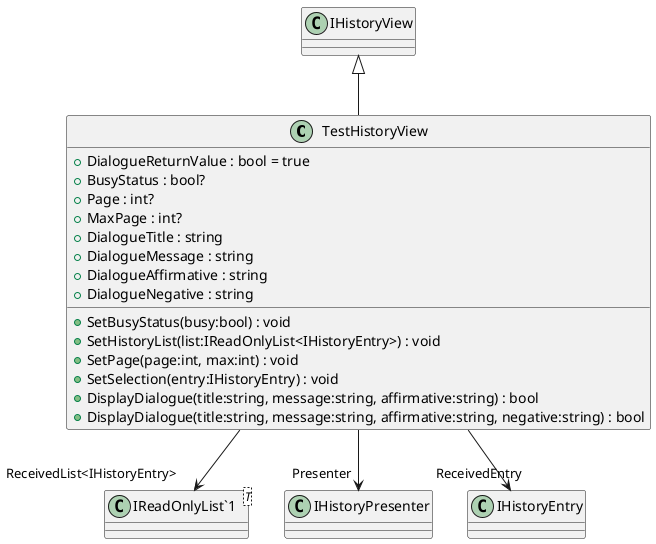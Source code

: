 @startuml
class TestHistoryView {
    + DialogueReturnValue : bool = true
    + BusyStatus : bool?
    + Page : int?
    + MaxPage : int?
    + DialogueTitle : string
    + DialogueMessage : string
    + DialogueAffirmative : string
    + DialogueNegative : string
    + SetBusyStatus(busy:bool) : void
    + SetHistoryList(list:IReadOnlyList<IHistoryEntry>) : void
    + SetPage(page:int, max:int) : void
    + SetSelection(entry:IHistoryEntry) : void
    + DisplayDialogue(title:string, message:string, affirmative:string) : bool
    + DisplayDialogue(title:string, message:string, affirmative:string, negative:string) : bool
}
class "IReadOnlyList`1"<T> {
}
IHistoryView <|-- TestHistoryView
TestHistoryView --> "Presenter" IHistoryPresenter
TestHistoryView --> "ReceivedEntry" IHistoryEntry
TestHistoryView --> "ReceivedList<IHistoryEntry>" "IReadOnlyList`1"
@enduml
